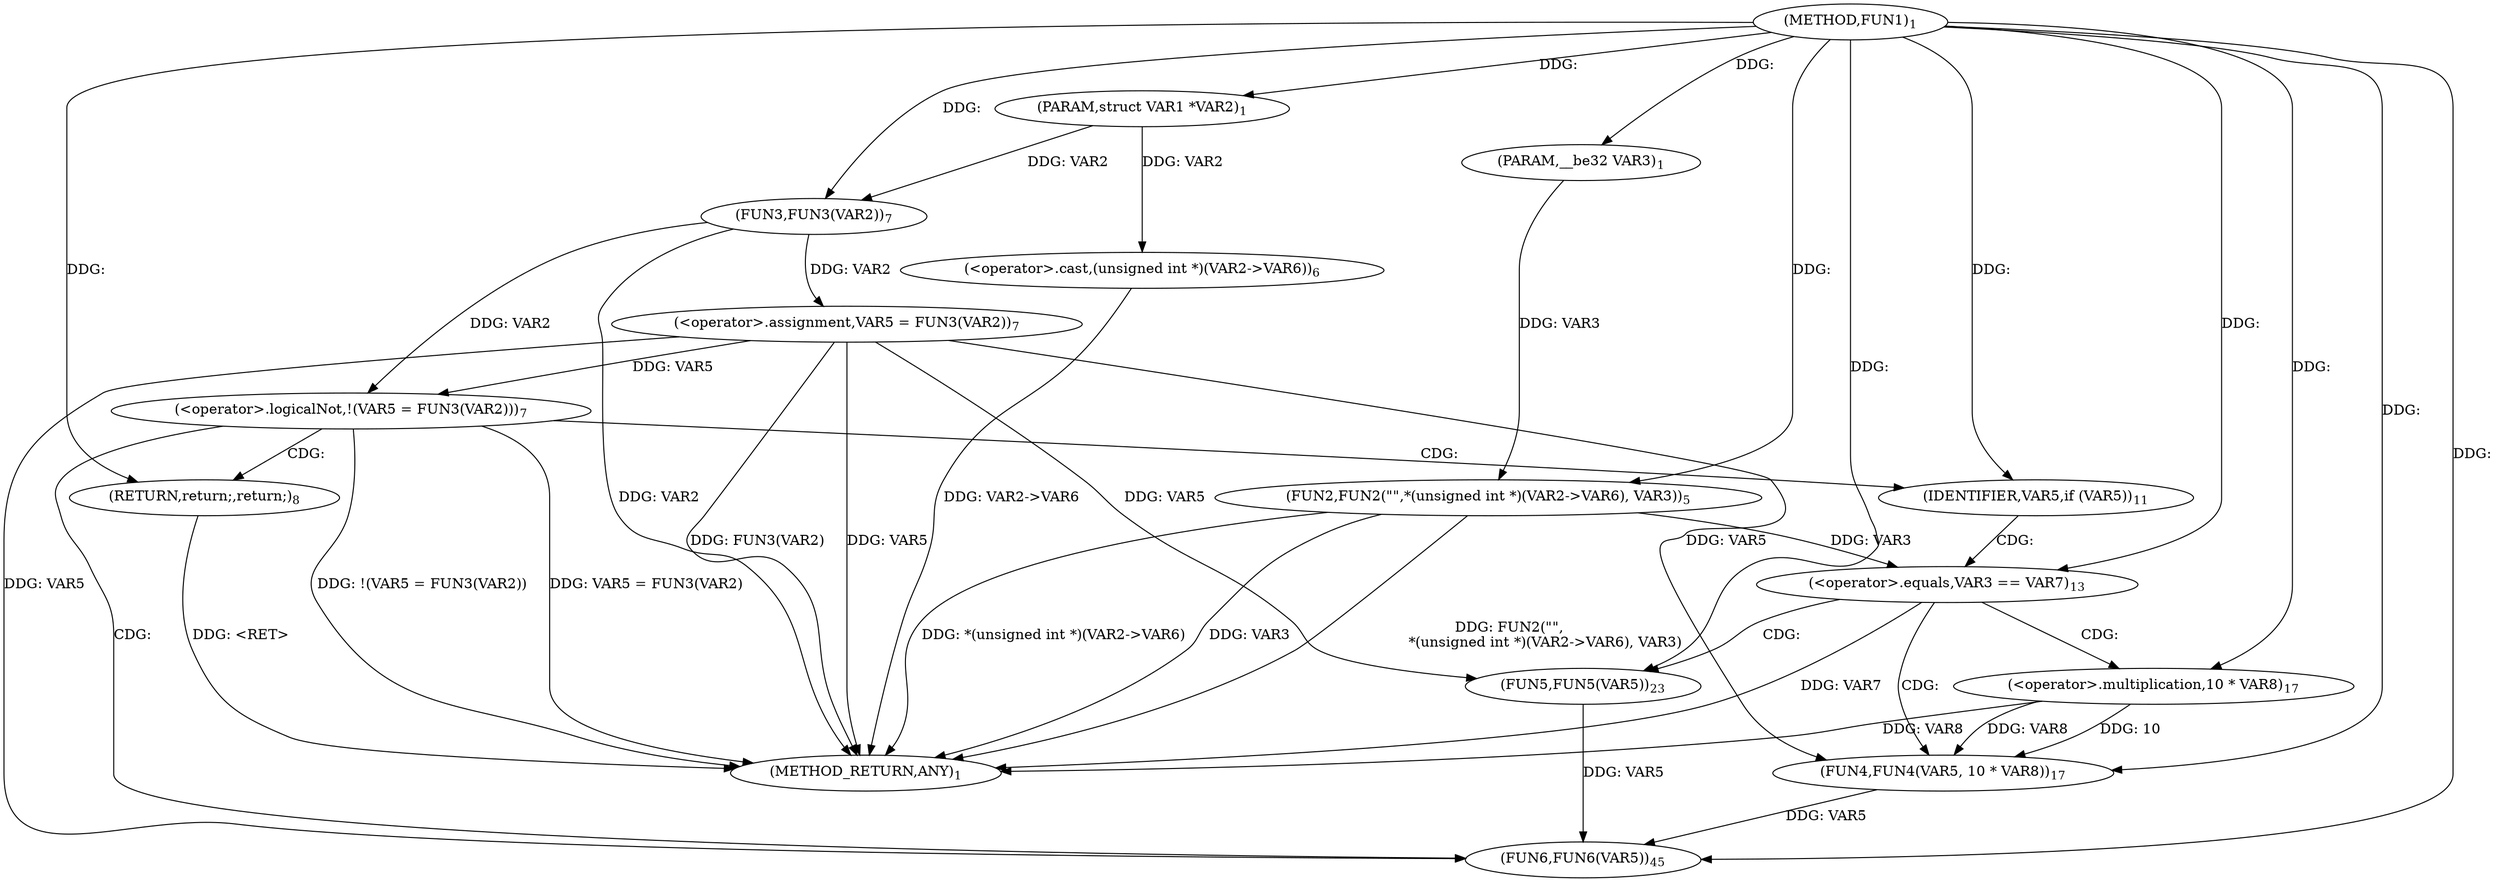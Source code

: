 digraph "FUN1" {  
"8" [label = <(METHOD,FUN1)<SUB>1</SUB>> ]
"49" [label = <(METHOD_RETURN,ANY)<SUB>1</SUB>> ]
"9" [label = <(PARAM,struct VAR1 *VAR2)<SUB>1</SUB>> ]
"10" [label = <(PARAM,__be32 VAR3)<SUB>1</SUB>> ]
"13" [label = <(FUN2,FUN2(&quot;&quot;,
		*(unsigned int *)(VAR2-&gt;VAR6), VAR3))<SUB>5</SUB>> ]
"47" [label = <(FUN6,FUN6(VAR5))<SUB>45</SUB>> ]
"23" [label = <(&lt;operator&gt;.logicalNot,!(VAR5 = FUN3(VAR2)))<SUB>7</SUB>> ]
"31" [label = <(IDENTIFIER,VAR5,if (VAR5))<SUB>11</SUB>> ]
"29" [label = <(RETURN,return;,return;)<SUB>8</SUB>> ]
"16" [label = <(&lt;operator&gt;.cast,(unsigned int *)(VAR2-&gt;VAR6))<SUB>6</SUB>> ]
"24" [label = <(&lt;operator&gt;.assignment,VAR5 = FUN3(VAR2))<SUB>7</SUB>> ]
"34" [label = <(&lt;operator&gt;.equals,VAR3 == VAR7)<SUB>13</SUB>> ]
"26" [label = <(FUN3,FUN3(VAR2))<SUB>7</SUB>> ]
"38" [label = <(FUN4,FUN4(VAR5, 10 * VAR8))<SUB>17</SUB>> ]
"45" [label = <(FUN5,FUN5(VAR5))<SUB>23</SUB>> ]
"40" [label = <(&lt;operator&gt;.multiplication,10 * VAR8)<SUB>17</SUB>> ]
  "29" -> "49"  [ label = "DDG: &lt;RET&gt;"] 
  "16" -> "49"  [ label = "DDG: VAR2-&gt;VAR6"] 
  "13" -> "49"  [ label = "DDG: *(unsigned int *)(VAR2-&gt;VAR6)"] 
  "13" -> "49"  [ label = "DDG: VAR3"] 
  "13" -> "49"  [ label = "DDG: FUN2(&quot;&quot;,
		*(unsigned int *)(VAR2-&gt;VAR6), VAR3)"] 
  "24" -> "49"  [ label = "DDG: VAR5"] 
  "26" -> "49"  [ label = "DDG: VAR2"] 
  "24" -> "49"  [ label = "DDG: FUN3(VAR2)"] 
  "23" -> "49"  [ label = "DDG: VAR5 = FUN3(VAR2)"] 
  "23" -> "49"  [ label = "DDG: !(VAR5 = FUN3(VAR2))"] 
  "40" -> "49"  [ label = "DDG: VAR8"] 
  "34" -> "49"  [ label = "DDG: VAR7"] 
  "8" -> "9"  [ label = "DDG: "] 
  "8" -> "10"  [ label = "DDG: "] 
  "8" -> "13"  [ label = "DDG: "] 
  "10" -> "13"  [ label = "DDG: VAR3"] 
  "8" -> "31"  [ label = "DDG: "] 
  "24" -> "47"  [ label = "DDG: VAR5"] 
  "45" -> "47"  [ label = "DDG: VAR5"] 
  "38" -> "47"  [ label = "DDG: VAR5"] 
  "8" -> "47"  [ label = "DDG: "] 
  "24" -> "23"  [ label = "DDG: VAR5"] 
  "26" -> "23"  [ label = "DDG: VAR2"] 
  "8" -> "29"  [ label = "DDG: "] 
  "9" -> "16"  [ label = "DDG: VAR2"] 
  "26" -> "24"  [ label = "DDG: VAR2"] 
  "9" -> "26"  [ label = "DDG: VAR2"] 
  "8" -> "26"  [ label = "DDG: "] 
  "13" -> "34"  [ label = "DDG: VAR3"] 
  "8" -> "34"  [ label = "DDG: "] 
  "24" -> "38"  [ label = "DDG: VAR5"] 
  "8" -> "38"  [ label = "DDG: "] 
  "40" -> "38"  [ label = "DDG: 10"] 
  "40" -> "38"  [ label = "DDG: VAR8"] 
  "8" -> "40"  [ label = "DDG: "] 
  "24" -> "45"  [ label = "DDG: VAR5"] 
  "8" -> "45"  [ label = "DDG: "] 
  "23" -> "47"  [ label = "CDG: "] 
  "23" -> "29"  [ label = "CDG: "] 
  "23" -> "31"  [ label = "CDG: "] 
  "31" -> "34"  [ label = "CDG: "] 
  "34" -> "40"  [ label = "CDG: "] 
  "34" -> "38"  [ label = "CDG: "] 
  "34" -> "45"  [ label = "CDG: "] 
}
